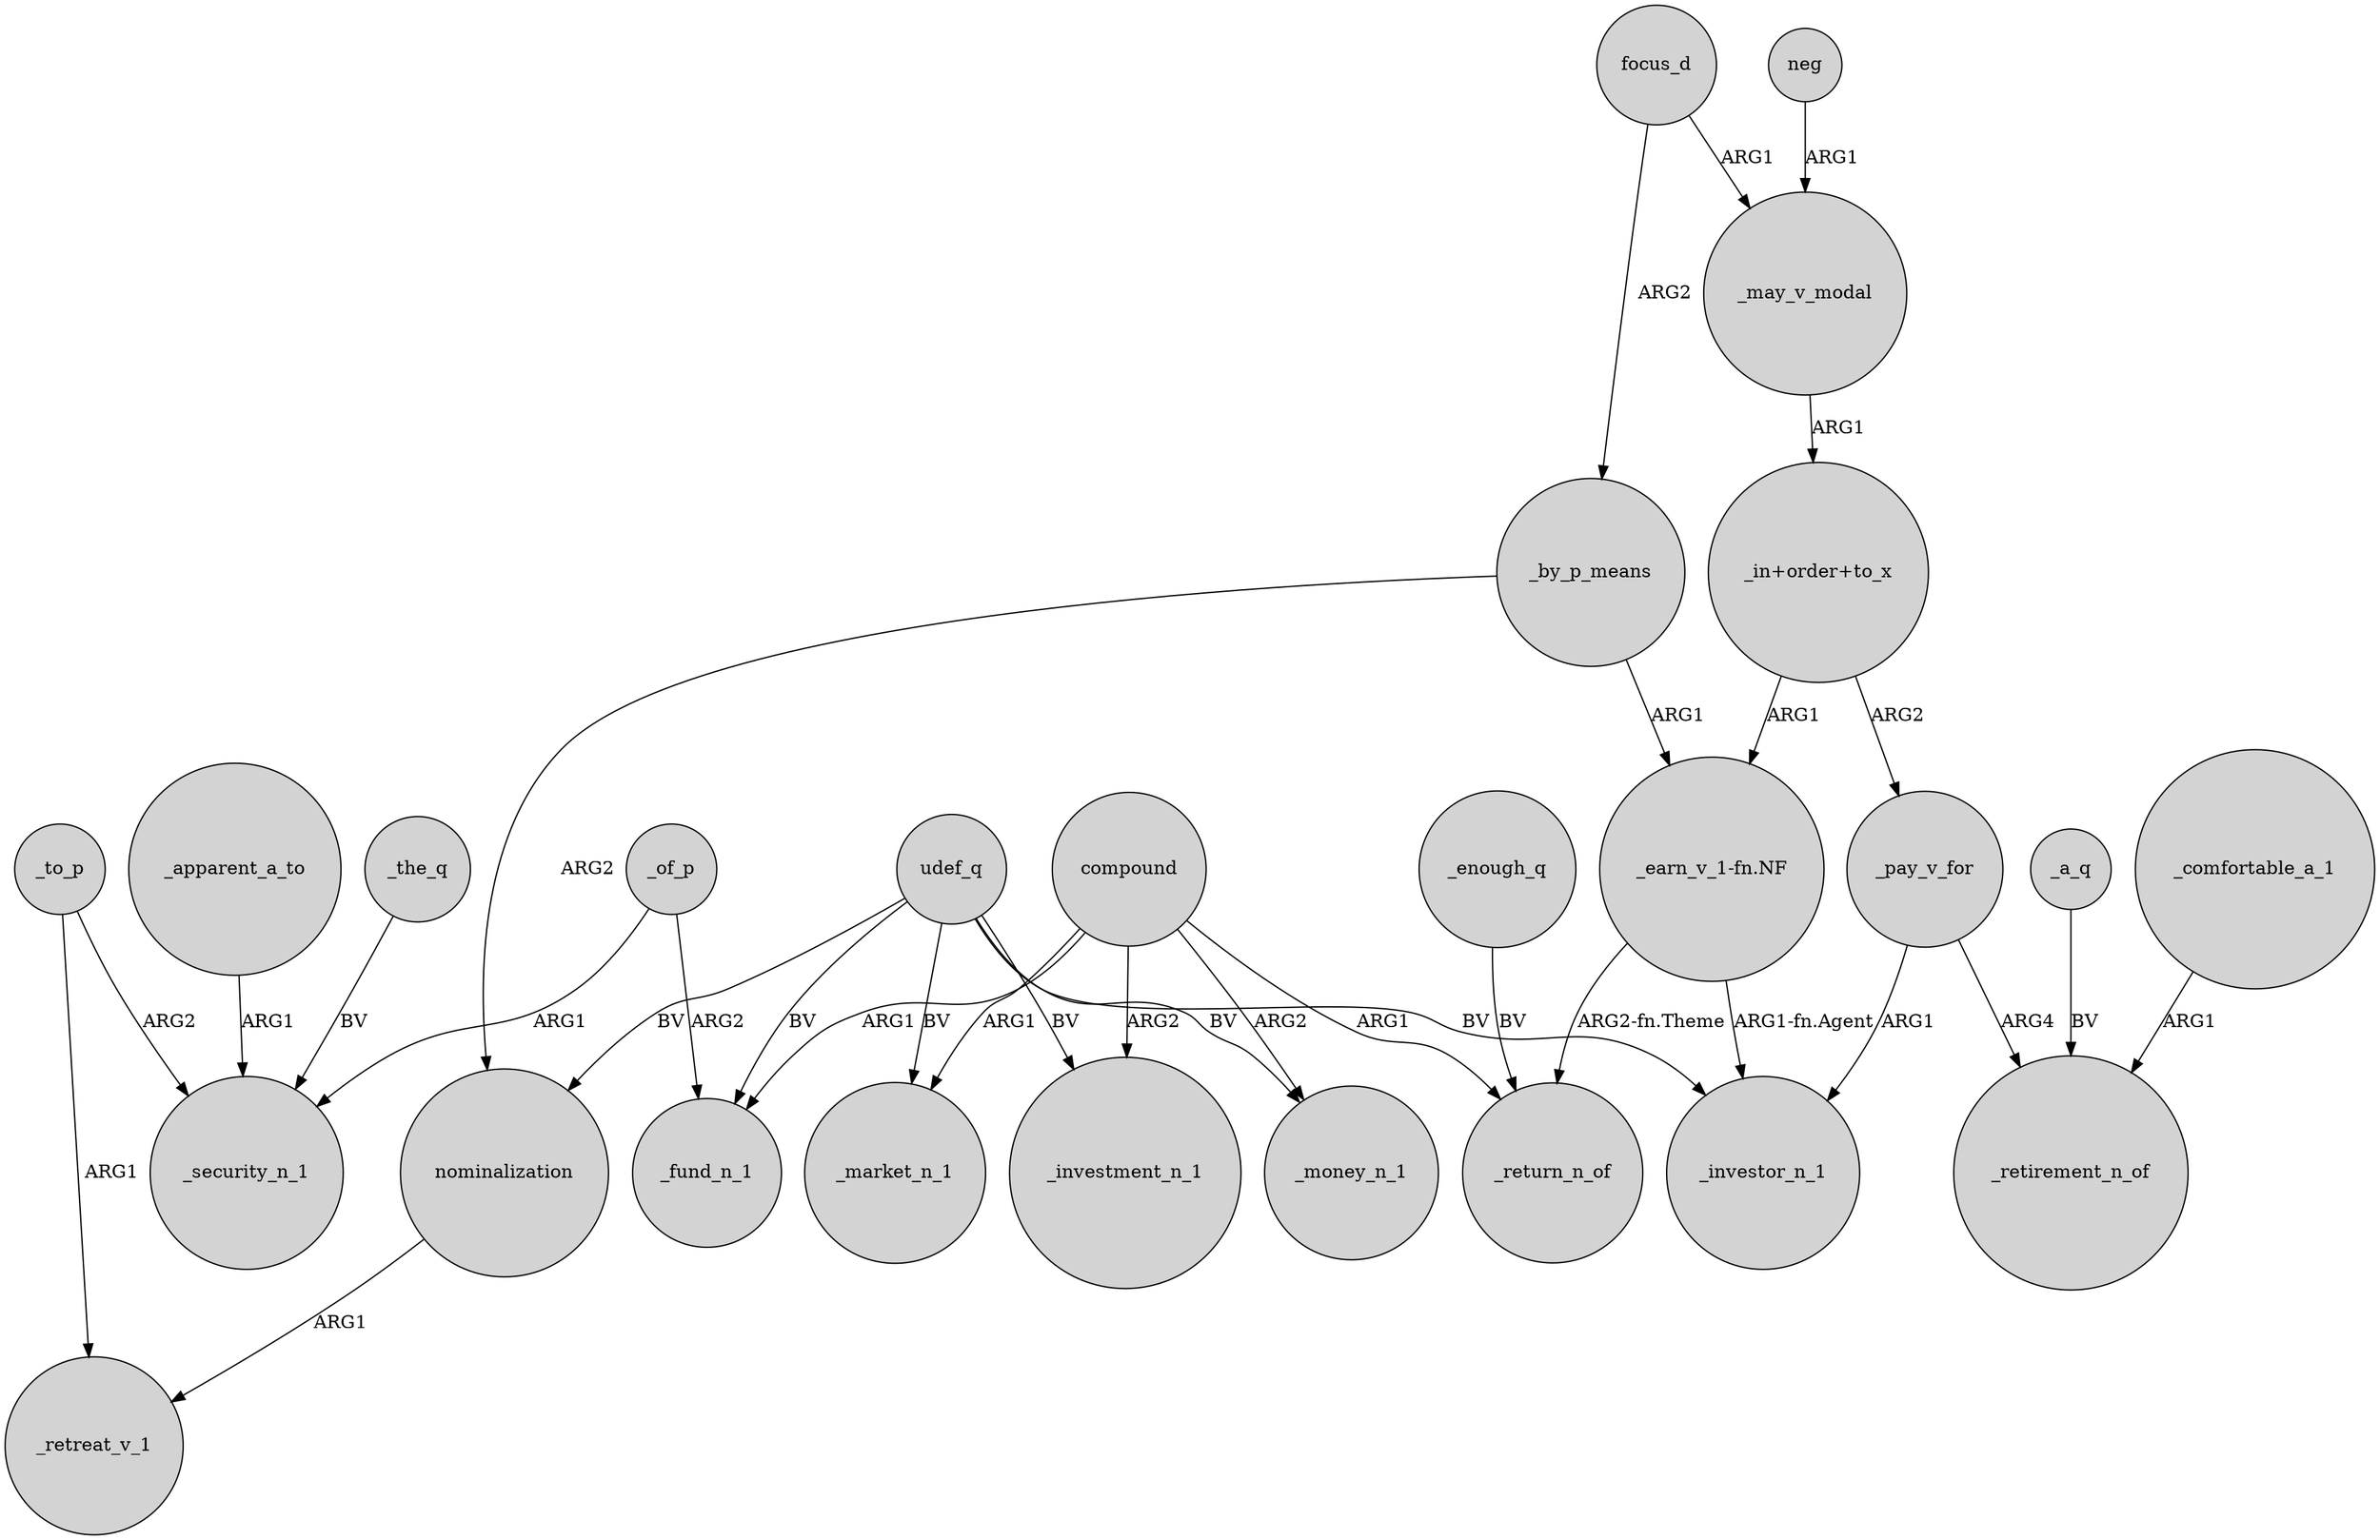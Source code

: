 digraph {
	node [shape=circle style=filled]
	nominalization -> _retreat_v_1 [label=ARG1]
	udef_q -> _money_n_1 [label=BV]
	_pay_v_for -> _retirement_n_of [label=ARG4]
	_by_p_means -> nominalization [label=ARG2]
	_pay_v_for -> _investor_n_1 [label=ARG1]
	udef_q -> _investor_n_1 [label=BV]
	"_in+order+to_x" -> _pay_v_for [label=ARG2]
	_a_q -> _retirement_n_of [label=BV]
	_comfortable_a_1 -> _retirement_n_of [label=ARG1]
	_enough_q -> _return_n_of [label=BV]
	"_earn_v_1-fn.NF" -> _investor_n_1 [label="ARG1-fn.Agent"]
	neg -> _may_v_modal [label=ARG1]
	focus_d -> _by_p_means [label=ARG2]
	"_in+order+to_x" -> "_earn_v_1-fn.NF" [label=ARG1]
	compound -> _investment_n_1 [label=ARG2]
	udef_q -> _market_n_1 [label=BV]
	_may_v_modal -> "_in+order+to_x" [label=ARG1]
	focus_d -> _may_v_modal [label=ARG1]
	_apparent_a_to -> _security_n_1 [label=ARG1]
	_to_p -> _security_n_1 [label=ARG2]
	_the_q -> _security_n_1 [label=BV]
	_of_p -> _fund_n_1 [label=ARG2]
	compound -> _money_n_1 [label=ARG2]
	_by_p_means -> "_earn_v_1-fn.NF" [label=ARG1]
	udef_q -> _fund_n_1 [label=BV]
	udef_q -> nominalization [label=BV]
	udef_q -> _investment_n_1 [label=BV]
	compound -> _market_n_1 [label=ARG1]
	_to_p -> _retreat_v_1 [label=ARG1]
	_of_p -> _security_n_1 [label=ARG1]
	compound -> _return_n_of [label=ARG1]
	"_earn_v_1-fn.NF" -> _return_n_of [label="ARG2-fn.Theme"]
	compound -> _fund_n_1 [label=ARG1]
}
